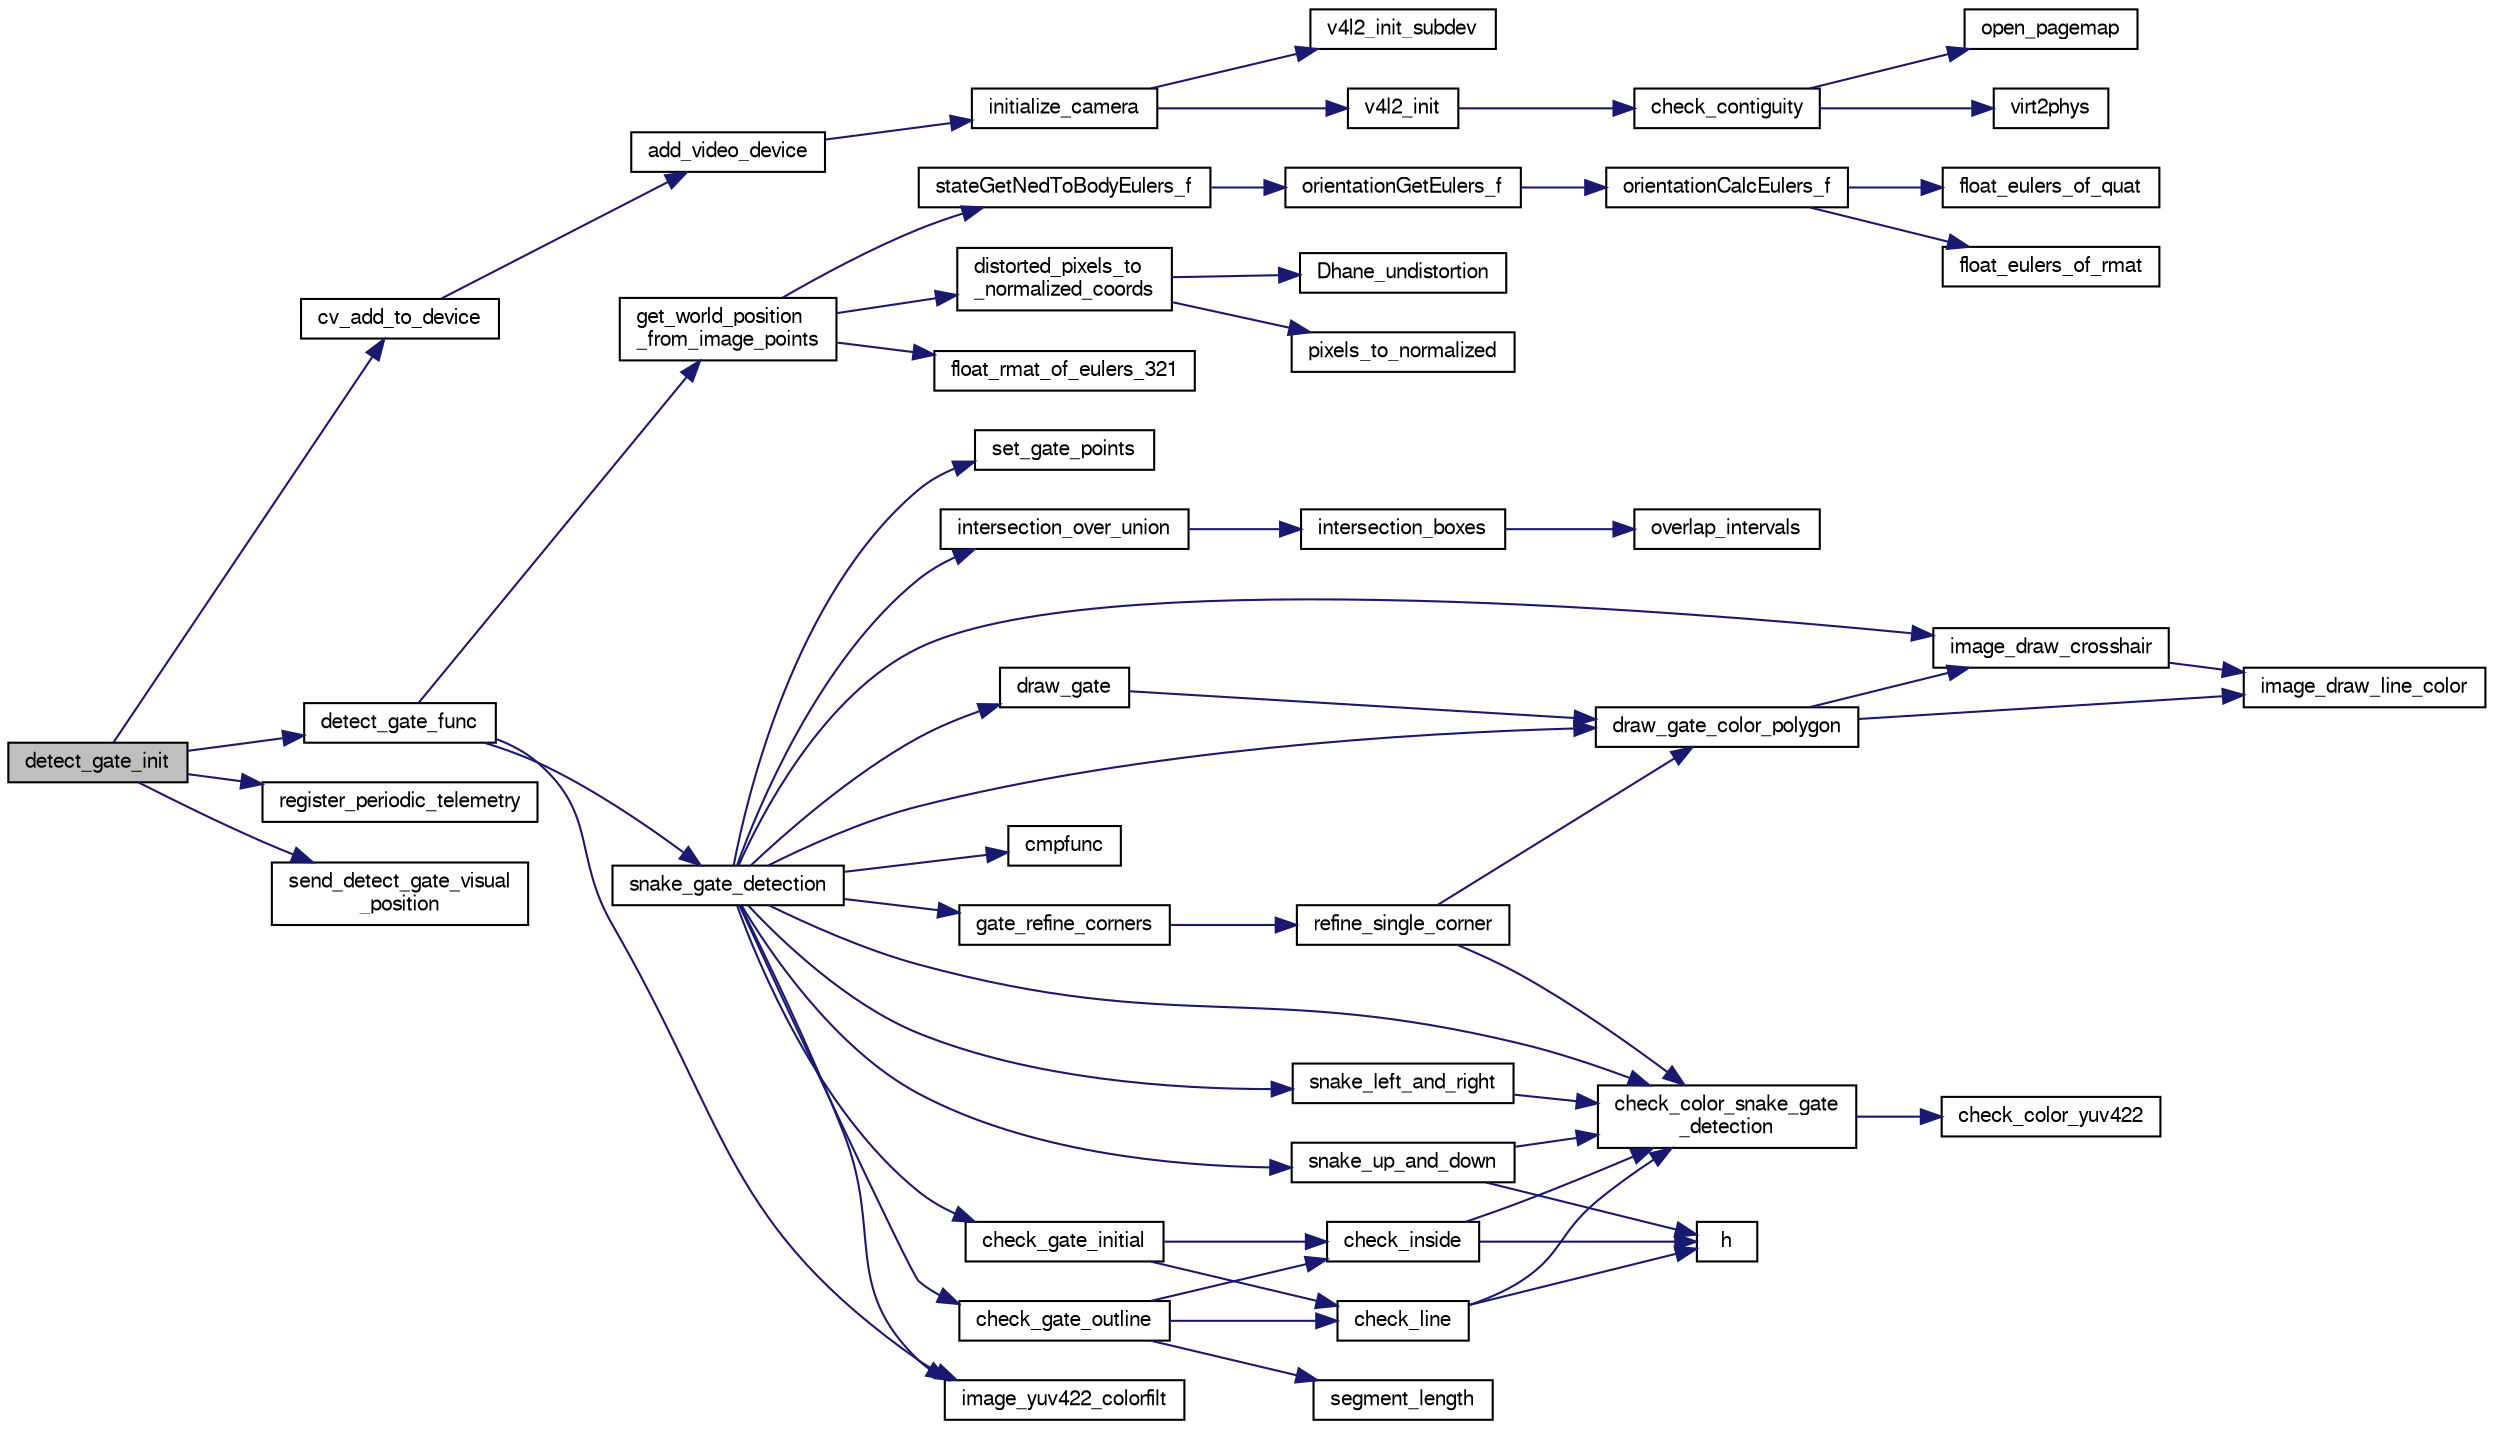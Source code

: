 digraph "detect_gate_init"
{
  edge [fontname="FreeSans",fontsize="10",labelfontname="FreeSans",labelfontsize="10"];
  node [fontname="FreeSans",fontsize="10",shape=record];
  rankdir="LR";
  Node1 [label="detect_gate_init",height=0.2,width=0.4,color="black", fillcolor="grey75", style="filled", fontcolor="black"];
  Node1 -> Node2 [color="midnightblue",fontsize="10",style="solid",fontname="FreeSans"];
  Node2 [label="cv_add_to_device",height=0.2,width=0.4,color="black", fillcolor="white", style="filled",URL="$cv_8c.html#a27c5a4c16f124cdc564d637fcc733b97"];
  Node2 -> Node3 [color="midnightblue",fontsize="10",style="solid",fontname="FreeSans"];
  Node3 [label="add_video_device",height=0.2,width=0.4,color="black", fillcolor="white", style="filled",URL="$cv_8h.html#a9e0afd727457cecc0e207aa03c4d48a5",tooltip="Keep track of video devices added by modules. "];
  Node3 -> Node4 [color="midnightblue",fontsize="10",style="solid",fontname="FreeSans"];
  Node4 [label="initialize_camera",height=0.2,width=0.4,color="black", fillcolor="white", style="filled",URL="$video__thread_8c.html#acc71ed66abdc3fa0cecd95cc408c670e"];
  Node4 -> Node5 [color="midnightblue",fontsize="10",style="solid",fontname="FreeSans"];
  Node5 [label="v4l2_init_subdev",height=0.2,width=0.4,color="black", fillcolor="white", style="filled",URL="$v4l2_8c.html#a3798643b3e99cd32ef724fc928d92e51",tooltip="Initialize a V4L2 subdevice. "];
  Node4 -> Node6 [color="midnightblue",fontsize="10",style="solid",fontname="FreeSans"];
  Node6 [label="v4l2_init",height=0.2,width=0.4,color="black", fillcolor="white", style="filled",URL="$v4l2_8c.html#a1f683e79a4639d4e189f059f6c4ae268",tooltip="Initialize a V4L2(Video for Linux 2) device. "];
  Node6 -> Node7 [color="midnightblue",fontsize="10",style="solid",fontname="FreeSans"];
  Node7 [label="check_contiguity",height=0.2,width=0.4,color="black", fillcolor="white", style="filled",URL="$virt2phys_8c.html#ac0b66a5b5e335c413a78b5e9f677ba83"];
  Node7 -> Node8 [color="midnightblue",fontsize="10",style="solid",fontname="FreeSans"];
  Node8 [label="open_pagemap",height=0.2,width=0.4,color="black", fillcolor="white", style="filled",URL="$virt2phys_8c.html#ac4c8df40f3a8bc1086f2637b1c78b101"];
  Node7 -> Node9 [color="midnightblue",fontsize="10",style="solid",fontname="FreeSans"];
  Node9 [label="virt2phys",height=0.2,width=0.4,color="black", fillcolor="white", style="filled",URL="$virt2phys_8c.html#a4c9379905f0c688e828e6e1a23d18153"];
  Node1 -> Node10 [color="midnightblue",fontsize="10",style="solid",fontname="FreeSans"];
  Node10 [label="detect_gate_func",height=0.2,width=0.4,color="black", fillcolor="white", style="filled",URL="$detect__gate_8c.html#a33f5e6c0b684ec61feb65db935e01ff9"];
  Node10 -> Node11 [color="midnightblue",fontsize="10",style="solid",fontname="FreeSans"];
  Node11 [label="get_world_position\l_from_image_points",height=0.2,width=0.4,color="black", fillcolor="white", style="filled",URL="$PnP__AHRS_8c.html#a30f92e7ee757f2657644e0df845ff43a",tooltip="Get the world position of the camera, given image coordinates and corresponding world coordinates..."];
  Node11 -> Node12 [color="midnightblue",fontsize="10",style="solid",fontname="FreeSans"];
  Node12 [label="float_rmat_of_eulers_321",height=0.2,width=0.4,color="black", fillcolor="white", style="filled",URL="$group__math__algebra__float.html#ga00bc75df1116d9ecef980b2e9f0699f0",tooltip="Rotation matrix from 321 Euler angles (float). "];
  Node11 -> Node13 [color="midnightblue",fontsize="10",style="solid",fontname="FreeSans"];
  Node13 [label="stateGetNedToBodyEulers_f",height=0.2,width=0.4,color="black", fillcolor="white", style="filled",URL="$group__state__attitude.html#ga9a5e6bac6e7d78e1b33430e73344615b",tooltip="Get vehicle body attitude euler angles (float). "];
  Node13 -> Node14 [color="midnightblue",fontsize="10",style="solid",fontname="FreeSans"];
  Node14 [label="orientationGetEulers_f",height=0.2,width=0.4,color="black", fillcolor="white", style="filled",URL="$group__math__orientation__representation.html#gaaae3838d0b45682d48257d5dbfff3030",tooltip="Get vehicle body attitude euler angles (float). "];
  Node14 -> Node15 [color="midnightblue",fontsize="10",style="solid",fontname="FreeSans"];
  Node15 [label="orientationCalcEulers_f",height=0.2,width=0.4,color="black", fillcolor="white", style="filled",URL="$group__math__orientation__representation.html#ga8b8bf1c74adb971f399f0dd4f84d9388"];
  Node15 -> Node16 [color="midnightblue",fontsize="10",style="solid",fontname="FreeSans"];
  Node16 [label="float_eulers_of_rmat",height=0.2,width=0.4,color="black", fillcolor="white", style="filled",URL="$group__math__algebra__float.html#gac568e7074d2732d1237f80898c1dfb76"];
  Node15 -> Node17 [color="midnightblue",fontsize="10",style="solid",fontname="FreeSans"];
  Node17 [label="float_eulers_of_quat",height=0.2,width=0.4,color="black", fillcolor="white", style="filled",URL="$group__math__algebra__float.html#gacd48accfe6eaac320b0d651d894e1db8",tooltip="euler rotation &#39;ZYX&#39; "];
  Node11 -> Node18 [color="midnightblue",fontsize="10",style="solid",fontname="FreeSans"];
  Node18 [label="distorted_pixels_to\l_normalized_coords",height=0.2,width=0.4,color="black", fillcolor="white", style="filled",URL="$undistortion_8c.html#a2c56172dffbf789b4b5c164c08395740",tooltip="Transform distorted pixel coordinates to normalized coordinates. "];
  Node18 -> Node19 [color="midnightblue",fontsize="10",style="solid",fontname="FreeSans"];
  Node19 [label="pixels_to_normalized",height=0.2,width=0.4,color="black", fillcolor="white", style="filled",URL="$undistortion_8c.html#abd20e3c24af3ed0e37744adcbcd6fbc2",tooltip="Transform pixel coordinates to normalized coordinates. "];
  Node18 -> Node20 [color="midnightblue",fontsize="10",style="solid",fontname="FreeSans"];
  Node20 [label="Dhane_undistortion",height=0.2,width=0.4,color="black", fillcolor="white", style="filled",URL="$undistortion_8c.html#a81ad256378b5df58e5c0e61f3bddcbe2",tooltip="Undistort distorted normalized image coordinates with the invertible Dhane method. "];
  Node10 -> Node21 [color="midnightblue",fontsize="10",style="solid",fontname="FreeSans"];
  Node21 [label="image_yuv422_colorfilt",height=0.2,width=0.4,color="black", fillcolor="white", style="filled",URL="$image_8c.html#aa5bba6b2f386abf2ac701492f6a48bc9",tooltip="Filter colors in an YUV422 image. "];
  Node10 -> Node22 [color="midnightblue",fontsize="10",style="solid",fontname="FreeSans"];
  Node22 [label="snake_gate_detection",height=0.2,width=0.4,color="black", fillcolor="white", style="filled",URL="$snake__gate__detection_8c.html#a6f4b4ad6fe02036ec21c3ad960c041bd",tooltip="Run snake gate detection on an image. "];
  Node22 -> Node23 [color="midnightblue",fontsize="10",style="solid",fontname="FreeSans"];
  Node23 [label="check_color_snake_gate\l_detection",height=0.2,width=0.4,color="black", fillcolor="white", style="filled",URL="$snake__gate__detection_8c.html#a0981ce70dd28acd9b61fd0da4248798f"];
  Node23 -> Node24 [color="midnightblue",fontsize="10",style="solid",fontname="FreeSans"];
  Node24 [label="check_color_yuv422",height=0.2,width=0.4,color="black", fillcolor="white", style="filled",URL="$image_8c.html#a6f14c04ea0779b7962d796490e0c8420",tooltip="Checks the color of a single pixel in a YUV422 image. "];
  Node22 -> Node25 [color="midnightblue",fontsize="10",style="solid",fontname="FreeSans"];
  Node25 [label="snake_up_and_down",height=0.2,width=0.4,color="black", fillcolor="white", style="filled",URL="$snake__gate__detection_8c.html#ac1ed4c7026af2f6090d0098ea9276559",tooltip="The actual snaking. "];
  Node25 -> Node23 [color="midnightblue",fontsize="10",style="solid",fontname="FreeSans"];
  Node25 -> Node26 [color="midnightblue",fontsize="10",style="solid",fontname="FreeSans"];
  Node26 [label="h",height=0.2,width=0.4,color="black", fillcolor="white", style="filled",URL="$UKF__Wind__Estimator_8c.html#a1b540e52aff26922bc43ff126fa35270"];
  Node22 -> Node27 [color="midnightblue",fontsize="10",style="solid",fontname="FreeSans"];
  Node27 [label="snake_left_and_right",height=0.2,width=0.4,color="black", fillcolor="white", style="filled",URL="$snake__gate__detection_8c.html#aef693c11bfcfa77faaaefba6304e4308",tooltip="The actual snaking. "];
  Node27 -> Node23 [color="midnightblue",fontsize="10",style="solid",fontname="FreeSans"];
  Node22 -> Node28 [color="midnightblue",fontsize="10",style="solid",fontname="FreeSans"];
  Node28 [label="check_gate_initial",height=0.2,width=0.4,color="black", fillcolor="white", style="filled",URL="$snake__gate__detection_8c.html#a864922da035b3c31db233b17ccc345d8",tooltip="Check the outline and the center of the gate. "];
  Node28 -> Node29 [color="midnightblue",fontsize="10",style="solid",fontname="FreeSans"];
  Node29 [label="check_line",height=0.2,width=0.4,color="black", fillcolor="white", style="filled",URL="$snake__gate__detection_8c.html#a4fc05622300f85dd1b71353c16923ca6",tooltip="Checks whether points on a line between two 2D-points are of a given color. "];
  Node29 -> Node26 [color="midnightblue",fontsize="10",style="solid",fontname="FreeSans"];
  Node29 -> Node23 [color="midnightblue",fontsize="10",style="solid",fontname="FreeSans"];
  Node28 -> Node30 [color="midnightblue",fontsize="10",style="solid",fontname="FreeSans"];
  Node30 [label="check_inside",height=0.2,width=0.4,color="black", fillcolor="white", style="filled",URL="$snake__gate__detection_8c.html#ad427f2f71b35a1c9cfddeda6016eadbf"];
  Node30 -> Node26 [color="midnightblue",fontsize="10",style="solid",fontname="FreeSans"];
  Node30 -> Node23 [color="midnightblue",fontsize="10",style="solid",fontname="FreeSans"];
  Node22 -> Node31 [color="midnightblue",fontsize="10",style="solid",fontname="FreeSans"];
  Node31 [label="check_gate_outline",height=0.2,width=0.4,color="black", fillcolor="white", style="filled",URL="$snake__gate__detection_8c.html#ace002ac27557c54636e18910bbf442b8",tooltip="Check only the outline of the gate. "];
  Node31 -> Node29 [color="midnightblue",fontsize="10",style="solid",fontname="FreeSans"];
  Node31 -> Node32 [color="midnightblue",fontsize="10",style="solid",fontname="FreeSans"];
  Node32 [label="segment_length",height=0.2,width=0.4,color="black", fillcolor="white", style="filled",URL="$snake__gate__detection_8c.html#a95be7abc3abcecbe58309a065d099f87",tooltip="Determine the segment length between two 2D-points. "];
  Node31 -> Node30 [color="midnightblue",fontsize="10",style="solid",fontname="FreeSans"];
  Node22 -> Node33 [color="midnightblue",fontsize="10",style="solid",fontname="FreeSans"];
  Node33 [label="set_gate_points",height=0.2,width=0.4,color="black", fillcolor="white", style="filled",URL="$snake__gate__detection_8c.html#ae8a819264189a243f210db763c40d893",tooltip="Determine and set the corner locations in gate.x_corners, g.y_corners, based on the center of the gat..."];
  Node22 -> Node34 [color="midnightblue",fontsize="10",style="solid",fontname="FreeSans"];
  Node34 [label="intersection_over_union",height=0.2,width=0.4,color="black", fillcolor="white", style="filled",URL="$snake__gate__detection_8c.html#aebc98e80a4263c1220b508a0a3ca975a"];
  Node34 -> Node35 [color="midnightblue",fontsize="10",style="solid",fontname="FreeSans"];
  Node35 [label="intersection_boxes",height=0.2,width=0.4,color="black", fillcolor="white", style="filled",URL="$snake__gate__detection_8c.html#a1dc48b4673a3131cf83a0d0692c95183"];
  Node35 -> Node36 [color="midnightblue",fontsize="10",style="solid",fontname="FreeSans"];
  Node36 [label="overlap_intervals",height=0.2,width=0.4,color="black", fillcolor="white", style="filled",URL="$snake__gate__detection_8c.html#a12f648ab707f85b8c8fdf5915a415beb"];
  Node22 -> Node37 [color="midnightblue",fontsize="10",style="solid",fontname="FreeSans"];
  Node37 [label="draw_gate_color_polygon",height=0.2,width=0.4,color="black", fillcolor="white", style="filled",URL="$snake__gate__detection_8c.html#a187099f3c8b15ddf2fc47461c89e13fe",tooltip="Draw the gate on an image, using the corner points, possibly resulting in a polygon. "];
  Node37 -> Node38 [color="midnightblue",fontsize="10",style="solid",fontname="FreeSans"];
  Node38 [label="image_draw_crosshair",height=0.2,width=0.4,color="black", fillcolor="white", style="filled",URL="$image_8c.html#a3855947fea757e63088255cd9e68fcda",tooltip="Draw a cross-hair on the image. "];
  Node38 -> Node39 [color="midnightblue",fontsize="10",style="solid",fontname="FreeSans"];
  Node39 [label="image_draw_line_color",height=0.2,width=0.4,color="black", fillcolor="white", style="filled",URL="$image_8c.html#a5b1f40ae3b945985c9f4d09bdd313de8",tooltip="Draw a line on the image. "];
  Node37 -> Node39 [color="midnightblue",fontsize="10",style="solid",fontname="FreeSans"];
  Node22 -> Node40 [color="midnightblue",fontsize="10",style="solid",fontname="FreeSans"];
  Node40 [label="gate_refine_corners",height=0.2,width=0.4,color="black", fillcolor="white", style="filled",URL="$snake__gate__detection_8c.html#a2a3da4e9600e16e13b490769b3374ffa",tooltip="Refine the four corners of the gate, based on the color around the supposed corner locations..."];
  Node40 -> Node41 [color="midnightblue",fontsize="10",style="solid",fontname="FreeSans"];
  Node41 [label="refine_single_corner",height=0.2,width=0.4,color="black", fillcolor="white", style="filled",URL="$snake__gate__detection_8c.html#af769b63bbec582d186cbe93175d6dc8c",tooltip="Refine a single corner, based on the color around the coordinate. "];
  Node41 -> Node37 [color="midnightblue",fontsize="10",style="solid",fontname="FreeSans"];
  Node41 -> Node23 [color="midnightblue",fontsize="10",style="solid",fontname="FreeSans"];
  Node22 -> Node42 [color="midnightblue",fontsize="10",style="solid",fontname="FreeSans"];
  Node42 [label="cmpfunc",height=0.2,width=0.4,color="black", fillcolor="white", style="filled",URL="$snake__gate__detection_8c.html#a4ffbd7d116c633fda2c1957ca42cadb9"];
  Node22 -> Node43 [color="midnightblue",fontsize="10",style="solid",fontname="FreeSans"];
  Node43 [label="draw_gate",height=0.2,width=0.4,color="black", fillcolor="white", style="filled",URL="$snake__gate__detection_8c.html#afa74197068ad47804df4125b8601b31c",tooltip="Draw the gate on an image. "];
  Node43 -> Node37 [color="midnightblue",fontsize="10",style="solid",fontname="FreeSans"];
  Node22 -> Node21 [color="midnightblue",fontsize="10",style="solid",fontname="FreeSans"];
  Node22 -> Node38 [color="midnightblue",fontsize="10",style="solid",fontname="FreeSans"];
  Node1 -> Node44 [color="midnightblue",fontsize="10",style="solid",fontname="FreeSans"];
  Node44 [label="register_periodic_telemetry",height=0.2,width=0.4,color="black", fillcolor="white", style="filled",URL="$telemetry_8c.html#a8b8cf43739f06c54d16370c141b541a0",tooltip="Register a telemetry callback function. "];
  Node1 -> Node45 [color="midnightblue",fontsize="10",style="solid",fontname="FreeSans"];
  Node45 [label="send_detect_gate_visual\l_position",height=0.2,width=0.4,color="black", fillcolor="white", style="filled",URL="$detect__gate_8c.html#a0ed115d365adec933afde8a8a926a1fb"];
}
